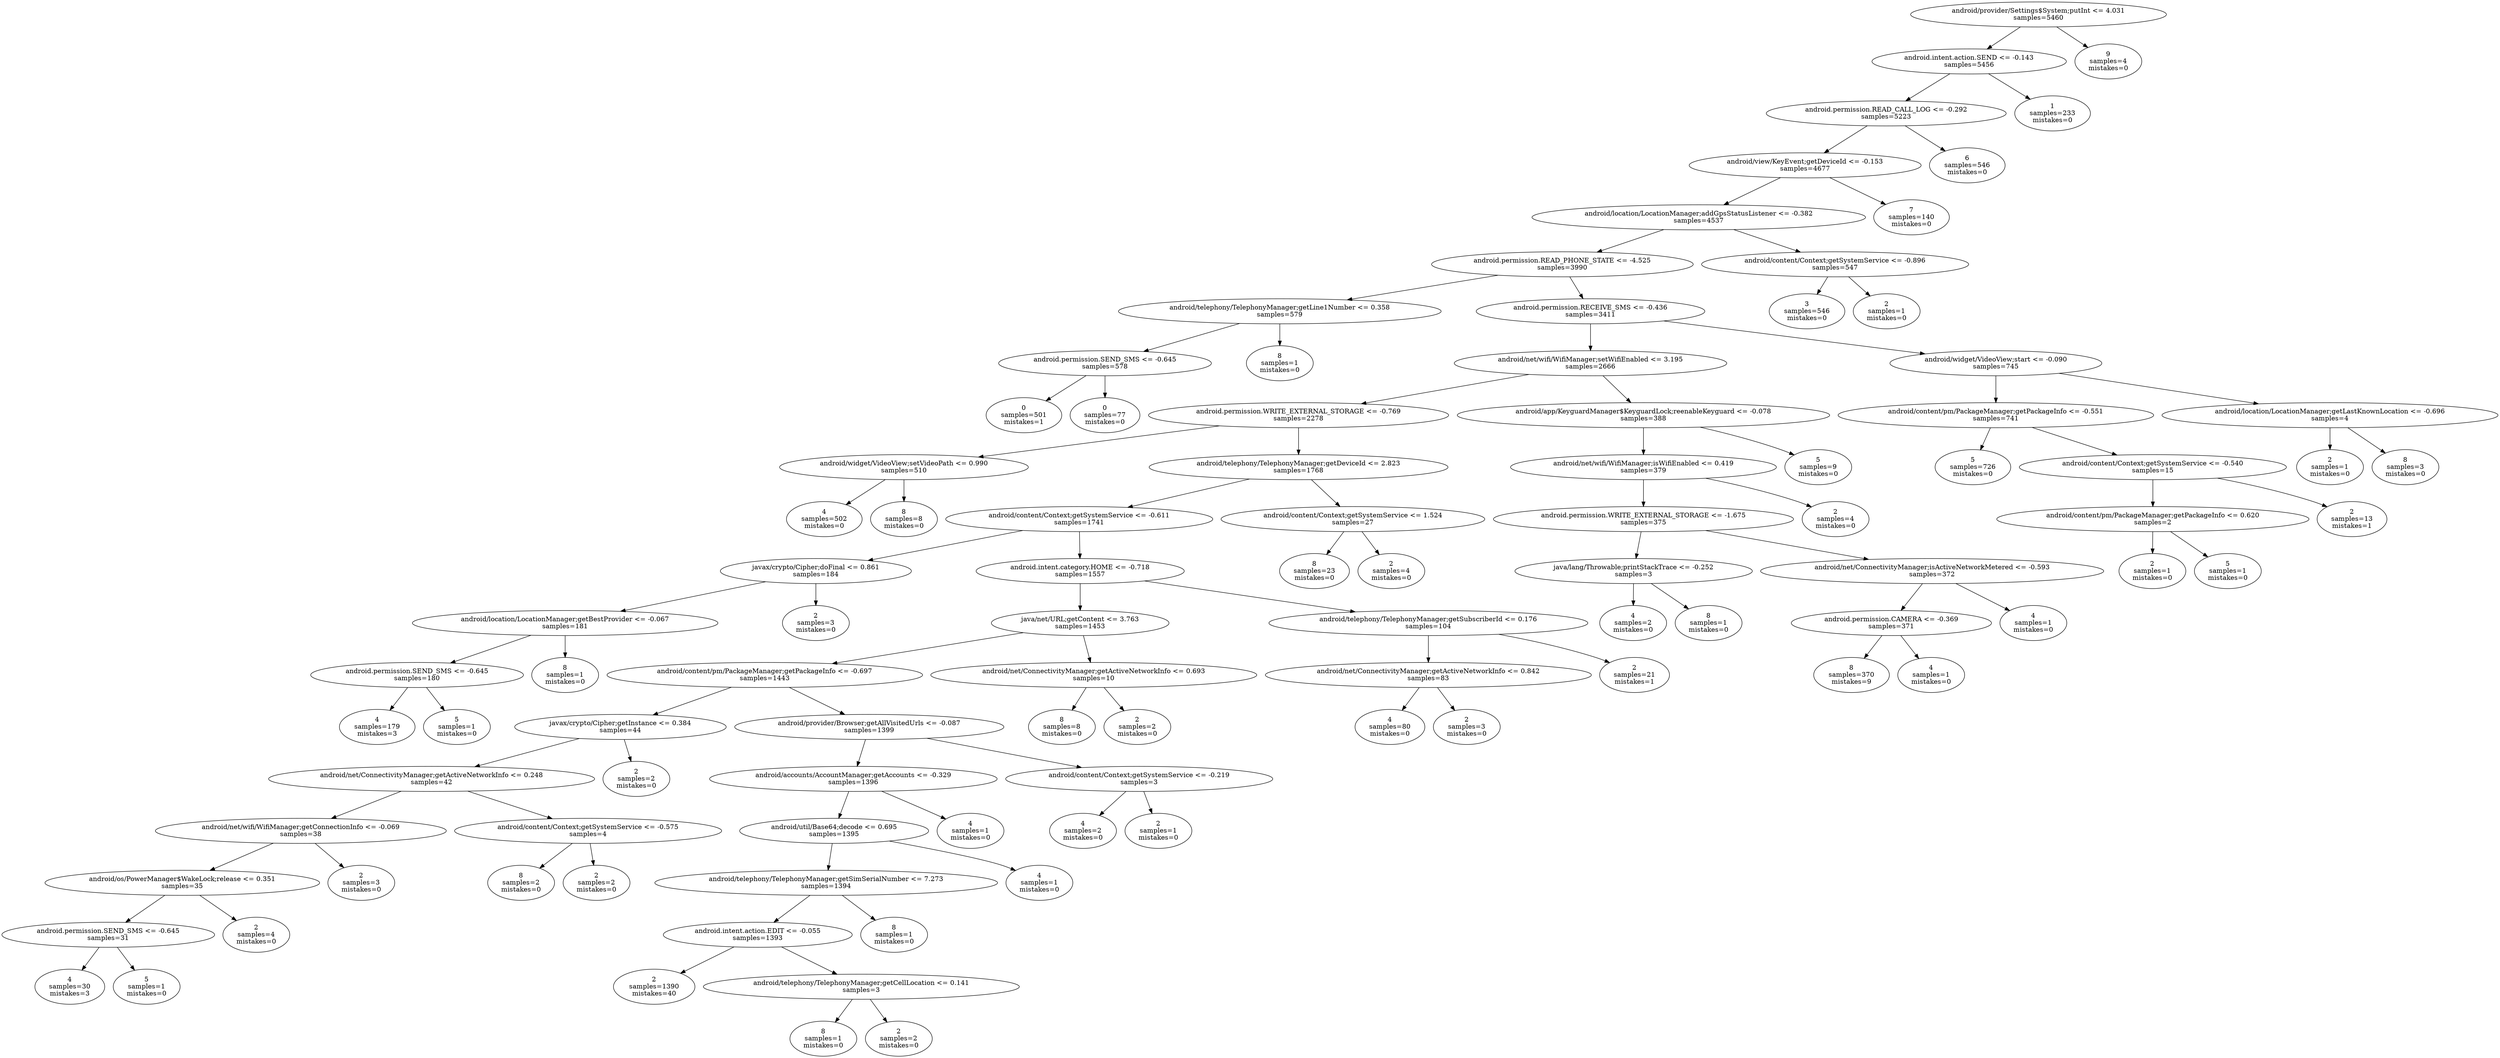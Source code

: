 digraph ClusteringTree {
n_0 [label="android/provider/Settings$System;putInt <= 4.031
samples=\5460"];
n_1 [label="android.intent.action.SEND <= -0.143
samples=\5456"];
n_2 [label="9
samples=\4
mistakes=\0"];
n_3 [label="android.permission.READ_CALL_LOG <= -0.292
samples=\5223"];
n_4 [label="1
samples=\233
mistakes=\0"];
n_5 [label="android/view/KeyEvent;getDeviceId <= -0.153
samples=\4677"];
n_6 [label="6
samples=\546
mistakes=\0"];
n_7 [label="android/location/LocationManager;addGpsStatusListener <= -0.382
samples=\4537"];
n_8 [label="7
samples=\140
mistakes=\0"];
n_9 [label="android.permission.READ_PHONE_STATE <= -4.525
samples=\3990"];
n_10 [label="android/content/Context;getSystemService <= -0.896
samples=\547"];
n_11 [label="android/telephony/TelephonyManager;getLine1Number <= 0.358
samples=\579"];
n_12 [label="android.permission.RECEIVE_SMS <= -0.436
samples=\3411"];
n_13 [label="3
samples=\546
mistakes=\0"];
n_14 [label="2
samples=\1
mistakes=\0"];
n_15 [label="android.permission.SEND_SMS <= -0.645
samples=\578"];
n_16 [label="8
samples=\1
mistakes=\0"];
n_17 [label="android/net/wifi/WifiManager;setWifiEnabled <= 3.195
samples=\2666"];
n_18 [label="android/widget/VideoView;start <= -0.090
samples=\745"];
n_19 [label="0
samples=\501
mistakes=\1"];
n_20 [label="0
samples=\77
mistakes=\0"];
n_21 [label="android.permission.WRITE_EXTERNAL_STORAGE <= -0.769
samples=\2278"];
n_22 [label="android/app/KeyguardManager$KeyguardLock;reenableKeyguard <= -0.078
samples=\388"];
n_23 [label="android/content/pm/PackageManager;getPackageInfo <= -0.551
samples=\741"];
n_24 [label="android/location/LocationManager;getLastKnownLocation <= -0.696
samples=\4"];
n_25 [label="android/widget/VideoView;setVideoPath <= 0.990
samples=\510"];
n_26 [label="android/telephony/TelephonyManager;getDeviceId <= 2.823
samples=\1768"];
n_27 [label="android/net/wifi/WifiManager;isWifiEnabled <= 0.419
samples=\379"];
n_28 [label="5
samples=\9
mistakes=\0"];
n_29 [label="5
samples=\726
mistakes=\0"];
n_30 [label="android/content/Context;getSystemService <= -0.540
samples=\15"];
n_31 [label="2
samples=\1
mistakes=\0"];
n_32 [label="8
samples=\3
mistakes=\0"];
n_33 [label="4
samples=\502
mistakes=\0"];
n_34 [label="8
samples=\8
mistakes=\0"];
n_35 [label="android/content/Context;getSystemService <= -0.611
samples=\1741"];
n_36 [label="android/content/Context;getSystemService <= 1.524
samples=\27"];
n_37 [label="android.permission.WRITE_EXTERNAL_STORAGE <= -1.675
samples=\375"];
n_38 [label="2
samples=\4
mistakes=\0"];
n_39 [label="android/content/pm/PackageManager;getPackageInfo <= 0.620
samples=\2"];
n_40 [label="2
samples=\13
mistakes=\1"];
n_41 [label="javax/crypto/Cipher;doFinal <= 0.861
samples=\184"];
n_42 [label="android.intent.category.HOME <= -0.718
samples=\1557"];
n_43 [label="8
samples=\23
mistakes=\0"];
n_44 [label="2
samples=\4
mistakes=\0"];
n_45 [label="java/lang/Throwable;printStackTrace <= -0.252
samples=\3"];
n_46 [label="android/net/ConnectivityManager;isActiveNetworkMetered <= -0.593
samples=\372"];
n_47 [label="2
samples=\1
mistakes=\0"];
n_48 [label="5
samples=\1
mistakes=\0"];
n_49 [label="android/location/LocationManager;getBestProvider <= -0.067
samples=\181"];
n_50 [label="2
samples=\3
mistakes=\0"];
n_51 [label="java/net/URL;getContent <= 3.763
samples=\1453"];
n_52 [label="android/telephony/TelephonyManager;getSubscriberId <= 0.176
samples=\104"];
n_53 [label="4
samples=\2
mistakes=\0"];
n_54 [label="8
samples=\1
mistakes=\0"];
n_55 [label="android.permission.CAMERA <= -0.369
samples=\371"];
n_56 [label="4
samples=\1
mistakes=\0"];
n_57 [label="android.permission.SEND_SMS <= -0.645
samples=\180"];
n_58 [label="8
samples=\1
mistakes=\0"];
n_59 [label="android/content/pm/PackageManager;getPackageInfo <= -0.697
samples=\1443"];
n_60 [label="android/net/ConnectivityManager;getActiveNetworkInfo <= 0.693
samples=\10"];
n_61 [label="android/net/ConnectivityManager;getActiveNetworkInfo <= 0.842
samples=\83"];
n_62 [label="2
samples=\21
mistakes=\1"];
n_63 [label="8
samples=\370
mistakes=\9"];
n_64 [label="4
samples=\1
mistakes=\0"];
n_65 [label="4
samples=\179
mistakes=\3"];
n_66 [label="5
samples=\1
mistakes=\0"];
n_67 [label="javax/crypto/Cipher;getInstance <= 0.384
samples=\44"];
n_68 [label="android/provider/Browser;getAllVisitedUrls <= -0.087
samples=\1399"];
n_69 [label="8
samples=\8
mistakes=\0"];
n_70 [label="2
samples=\2
mistakes=\0"];
n_71 [label="4
samples=\80
mistakes=\0"];
n_72 [label="2
samples=\3
mistakes=\0"];
n_73 [label="android/net/ConnectivityManager;getActiveNetworkInfo <= 0.248
samples=\42"];
n_74 [label="2
samples=\2
mistakes=\0"];
n_75 [label="android/accounts/AccountManager;getAccounts <= -0.329
samples=\1396"];
n_76 [label="android/content/Context;getSystemService <= -0.219
samples=\3"];
n_77 [label="android/net/wifi/WifiManager;getConnectionInfo <= -0.069
samples=\38"];
n_78 [label="android/content/Context;getSystemService <= -0.575
samples=\4"];
n_79 [label="android/util/Base64;decode <= 0.695
samples=\1395"];
n_80 [label="4
samples=\1
mistakes=\0"];
n_81 [label="4
samples=\2
mistakes=\0"];
n_82 [label="2
samples=\1
mistakes=\0"];
n_83 [label="android/os/PowerManager$WakeLock;release <= 0.351
samples=\35"];
n_84 [label="2
samples=\3
mistakes=\0"];
n_85 [label="8
samples=\2
mistakes=\0"];
n_86 [label="2
samples=\2
mistakes=\0"];
n_87 [label="android/telephony/TelephonyManager;getSimSerialNumber <= 7.273
samples=\1394"];
n_88 [label="4
samples=\1
mistakes=\0"];
n_89 [label="android.permission.SEND_SMS <= -0.645
samples=\31"];
n_90 [label="2
samples=\4
mistakes=\0"];
n_91 [label="android.intent.action.EDIT <= -0.055
samples=\1393"];
n_92 [label="8
samples=\1
mistakes=\0"];
n_93 [label="4
samples=\30
mistakes=\3"];
n_94 [label="5
samples=\1
mistakes=\0"];
n_95 [label="2
samples=\1390
mistakes=\40"];
n_96 [label="android/telephony/TelephonyManager;getCellLocation <= 0.141
samples=\3"];
n_97 [label="8
samples=\1
mistakes=\0"];
n_98 [label="2
samples=\2
mistakes=\0"];
n_0 -> n_1;
n_0 -> n_2;
n_1 -> n_3;
n_1 -> n_4;
n_3 -> n_5;
n_3 -> n_6;
n_5 -> n_7;
n_5 -> n_8;
n_7 -> n_9;
n_7 -> n_10;
n_9 -> n_11;
n_9 -> n_12;
n_10 -> n_13;
n_10 -> n_14;
n_11 -> n_15;
n_11 -> n_16;
n_12 -> n_17;
n_12 -> n_18;
n_15 -> n_19;
n_15 -> n_20;
n_17 -> n_21;
n_17 -> n_22;
n_18 -> n_23;
n_18 -> n_24;
n_21 -> n_25;
n_21 -> n_26;
n_22 -> n_27;
n_22 -> n_28;
n_23 -> n_29;
n_23 -> n_30;
n_24 -> n_31;
n_24 -> n_32;
n_25 -> n_33;
n_25 -> n_34;
n_26 -> n_35;
n_26 -> n_36;
n_27 -> n_37;
n_27 -> n_38;
n_30 -> n_39;
n_30 -> n_40;
n_35 -> n_41;
n_35 -> n_42;
n_36 -> n_43;
n_36 -> n_44;
n_37 -> n_45;
n_37 -> n_46;
n_39 -> n_47;
n_39 -> n_48;
n_41 -> n_49;
n_41 -> n_50;
n_42 -> n_51;
n_42 -> n_52;
n_45 -> n_53;
n_45 -> n_54;
n_46 -> n_55;
n_46 -> n_56;
n_49 -> n_57;
n_49 -> n_58;
n_51 -> n_59;
n_51 -> n_60;
n_52 -> n_61;
n_52 -> n_62;
n_55 -> n_63;
n_55 -> n_64;
n_57 -> n_65;
n_57 -> n_66;
n_59 -> n_67;
n_59 -> n_68;
n_60 -> n_69;
n_60 -> n_70;
n_61 -> n_71;
n_61 -> n_72;
n_67 -> n_73;
n_67 -> n_74;
n_68 -> n_75;
n_68 -> n_76;
n_73 -> n_77;
n_73 -> n_78;
n_75 -> n_79;
n_75 -> n_80;
n_76 -> n_81;
n_76 -> n_82;
n_77 -> n_83;
n_77 -> n_84;
n_78 -> n_85;
n_78 -> n_86;
n_79 -> n_87;
n_79 -> n_88;
n_83 -> n_89;
n_83 -> n_90;
n_87 -> n_91;
n_87 -> n_92;
n_89 -> n_93;
n_89 -> n_94;
n_91 -> n_95;
n_91 -> n_96;
n_96 -> n_97;
n_96 -> n_98;
}

